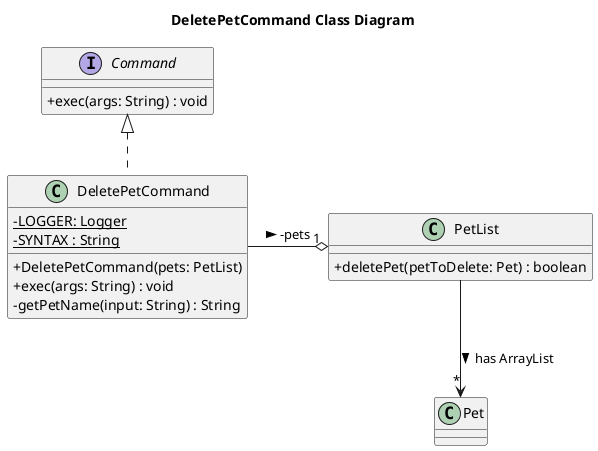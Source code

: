 @startuml
skinparam classAttributeIconSize 0
title DeletePetCommand Class Diagram

interface Command {
    + exec(args: String) : void
}

class DeletePetCommand {
    - {static} LOGGER: Logger
    - {static} SYNTAX : String
    + DeletePetCommand(pets: PetList)
    + exec(args: String) : void
    - getPetName(input: String) : String
}

class PetList {
    + deletePet(petToDelete: Pet) : boolean
}

class Pet {

}

Command <|.. DeletePetCommand

DeletePetCommand --o "1" PetList : -pets >

PetList --> "*" Pet : has ArrayList >


DeletePetCommand -right[hidden]- PetList


@enduml